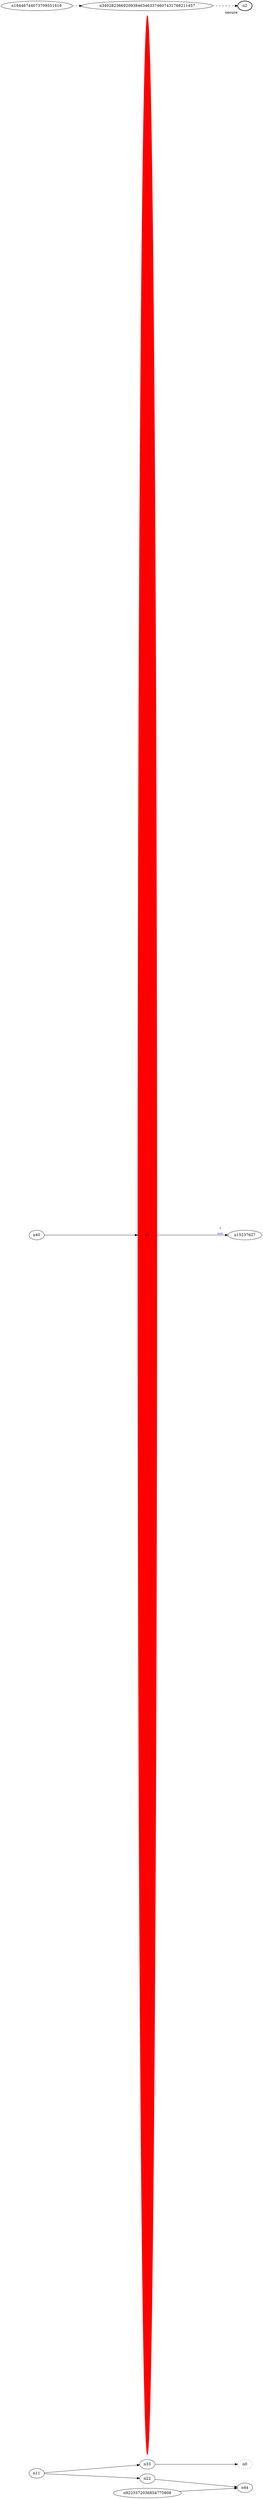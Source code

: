 digraph test5 {
	rankdir=LR;
	fontcolor=blue; /* c0; c550154583; c0 -- c1 */
	n0 [style=dotted, fillcolor="#125630"]; // c2; c3; c2 -- c3
	n1 [height=127, width=1, color=red, style=filled];
	n9223372036854775808 -> n44;
	n2 [style=bold, xlabel="secure"];
	n18446744073709551616 -> n340282366920938463463374607431768211457 -> n2[style=dashed];
	n1 -> n15237627 [fontname="comic sans", label="d\n\l\G", fontcolor=blue, fontsize=9];
	n11 -> n33;
	n11 -> n22;
	n40 -> n1;
	n22 -> n44;
	n33 -> n0;
}
